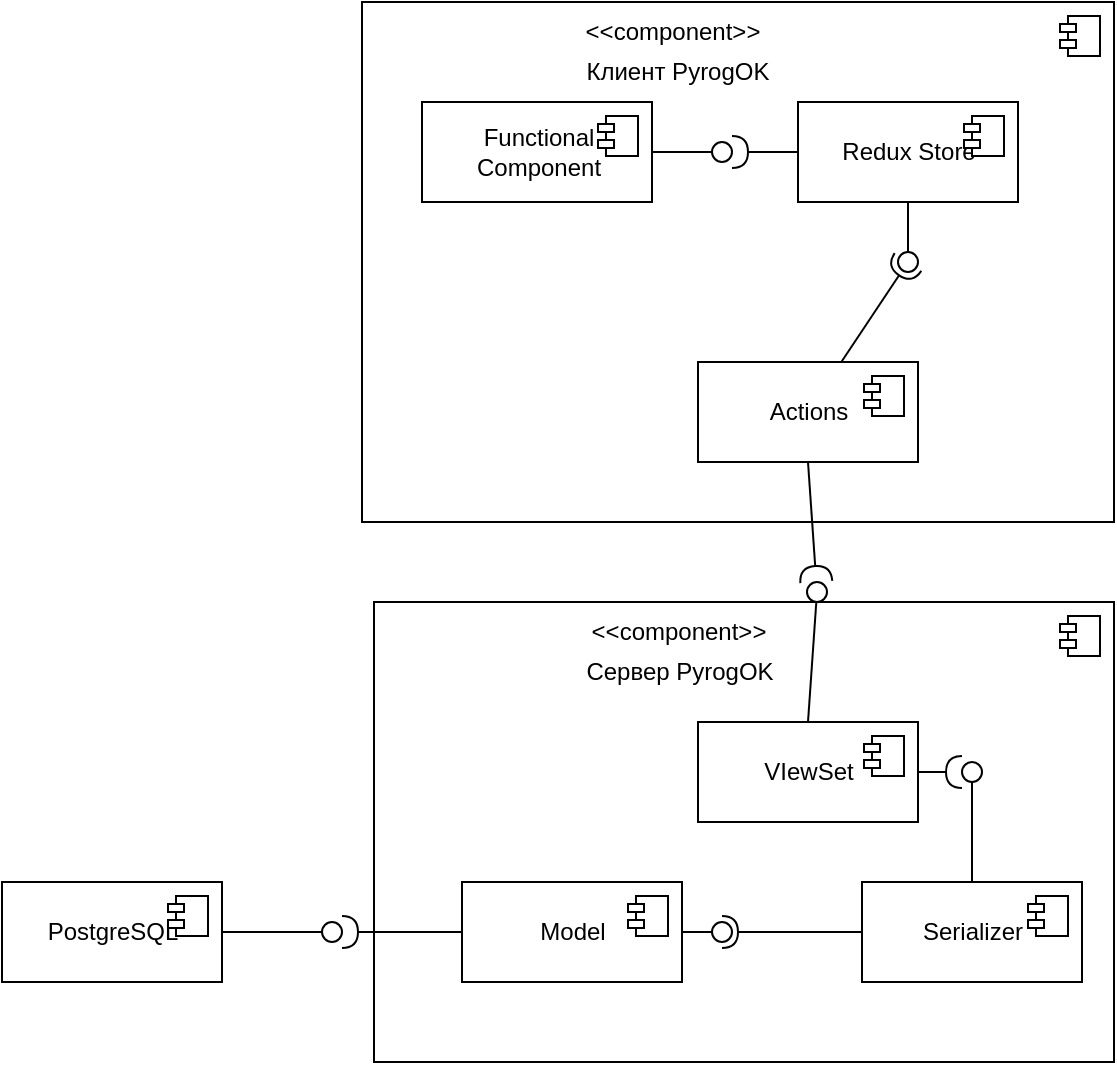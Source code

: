 <mxfile version="20.6.2" type="device"><diagram id="oTwKfko1Kro9Z-XUz21w" name="Страница 1"><mxGraphModel dx="1422" dy="715" grid="1" gridSize="10" guides="1" tooltips="1" connect="1" arrows="1" fold="1" page="1" pageScale="1" pageWidth="827" pageHeight="1169" math="0" shadow="0"><root><mxCell id="0"/><mxCell id="1" parent="0"/><mxCell id="mDrGMRs_Q6UIofxlvuWd-63" value="" style="html=1;dropTarget=0;" parent="1" vertex="1"><mxGeometry x="246" y="310" width="370" height="230" as="geometry"/></mxCell><mxCell id="mDrGMRs_Q6UIofxlvuWd-64" value="" style="shape=module;jettyWidth=8;jettyHeight=4;" parent="mDrGMRs_Q6UIofxlvuWd-63" vertex="1"><mxGeometry x="1" width="20" height="20" relative="1" as="geometry"><mxPoint x="-27" y="7" as="offset"/></mxGeometry></mxCell><mxCell id="mDrGMRs_Q6UIofxlvuWd-60" value="" style="html=1;dropTarget=0;" parent="1" vertex="1"><mxGeometry x="240" y="10" width="376" height="260" as="geometry"/></mxCell><mxCell id="mDrGMRs_Q6UIofxlvuWd-61" value="" style="shape=module;jettyWidth=8;jettyHeight=4;" parent="mDrGMRs_Q6UIofxlvuWd-60" vertex="1"><mxGeometry x="1" width="20" height="20" relative="1" as="geometry"><mxPoint x="-27" y="7" as="offset"/></mxGeometry></mxCell><mxCell id="mDrGMRs_Q6UIofxlvuWd-11" value="Functional &lt;br&gt;Component" style="html=1;dropTarget=0;" parent="1" vertex="1"><mxGeometry x="270" y="60" width="115" height="50" as="geometry"/></mxCell><mxCell id="mDrGMRs_Q6UIofxlvuWd-12" value="" style="shape=module;jettyWidth=8;jettyHeight=4;" parent="mDrGMRs_Q6UIofxlvuWd-11" vertex="1"><mxGeometry x="1" width="20" height="20" relative="1" as="geometry"><mxPoint x="-27" y="7" as="offset"/></mxGeometry></mxCell><mxCell id="mDrGMRs_Q6UIofxlvuWd-14" value="Redux Store" style="html=1;dropTarget=0;" parent="1" vertex="1"><mxGeometry x="458" y="60" width="110" height="50" as="geometry"/></mxCell><mxCell id="mDrGMRs_Q6UIofxlvuWd-15" value="" style="shape=module;jettyWidth=8;jettyHeight=4;" parent="mDrGMRs_Q6UIofxlvuWd-14" vertex="1"><mxGeometry x="1" width="20" height="20" relative="1" as="geometry"><mxPoint x="-27" y="7" as="offset"/></mxGeometry></mxCell><mxCell id="mDrGMRs_Q6UIofxlvuWd-16" value="Actions" style="html=1;dropTarget=0;" parent="1" vertex="1"><mxGeometry x="408" y="190" width="110" height="50" as="geometry"/></mxCell><mxCell id="mDrGMRs_Q6UIofxlvuWd-17" value="" style="shape=module;jettyWidth=8;jettyHeight=4;" parent="mDrGMRs_Q6UIofxlvuWd-16" vertex="1"><mxGeometry x="1" width="20" height="20" relative="1" as="geometry"><mxPoint x="-27" y="7" as="offset"/></mxGeometry></mxCell><mxCell id="mDrGMRs_Q6UIofxlvuWd-19" value="" style="rounded=0;orthogonalLoop=1;jettySize=auto;html=1;endArrow=halfCircle;endFill=0;endSize=6;strokeWidth=1;sketch=0;" parent="1" source="mDrGMRs_Q6UIofxlvuWd-14" edge="1" target="mDrGMRs_Q6UIofxlvuWd-20"><mxGeometry relative="1" as="geometry"><mxPoint x="702.5" y="195" as="sourcePoint"/><mxPoint x="327.5" y="150" as="targetPoint"/></mxGeometry></mxCell><mxCell id="mDrGMRs_Q6UIofxlvuWd-20" value="" style="ellipse;whiteSpace=wrap;html=1;align=center;aspect=fixed;resizable=0;points=[];outlineConnect=0;sketch=0;" parent="1" vertex="1"><mxGeometry x="415" y="80" width="10" height="10" as="geometry"/></mxCell><mxCell id="mDrGMRs_Q6UIofxlvuWd-21" value="" style="rounded=0;orthogonalLoop=1;jettySize=auto;html=1;endArrow=none;endFill=0;sketch=0;sourcePerimeterSpacing=0;exitX=1;exitY=0.5;exitDx=0;exitDy=0;" parent="1" source="mDrGMRs_Q6UIofxlvuWd-11" target="mDrGMRs_Q6UIofxlvuWd-20" edge="1"><mxGeometry relative="1" as="geometry"><mxPoint x="327.5" y="110" as="sourcePoint"/><mxPoint x="327.5" y="150" as="targetPoint"/></mxGeometry></mxCell><mxCell id="mDrGMRs_Q6UIofxlvuWd-22" value="" style="rounded=0;orthogonalLoop=1;jettySize=auto;html=1;endArrow=none;endFill=0;sketch=0;sourcePerimeterSpacing=0;targetPerimeterSpacing=0;" parent="1" source="mDrGMRs_Q6UIofxlvuWd-14" target="mDrGMRs_Q6UIofxlvuWd-24" edge="1"><mxGeometry relative="1" as="geometry"><mxPoint x="410" y="215" as="sourcePoint"/></mxGeometry></mxCell><mxCell id="mDrGMRs_Q6UIofxlvuWd-23" value="" style="rounded=0;orthogonalLoop=1;jettySize=auto;html=1;endArrow=halfCircle;endFill=0;entryX=0.5;entryY=0.5;endSize=6;strokeWidth=1;sketch=0;" parent="1" source="mDrGMRs_Q6UIofxlvuWd-16" target="mDrGMRs_Q6UIofxlvuWd-24" edge="1"><mxGeometry relative="1" as="geometry"><mxPoint x="450" y="215" as="sourcePoint"/></mxGeometry></mxCell><mxCell id="mDrGMRs_Q6UIofxlvuWd-24" value="" style="ellipse;whiteSpace=wrap;html=1;align=center;aspect=fixed;resizable=0;points=[];outlineConnect=0;sketch=0;" parent="1" vertex="1"><mxGeometry x="508" y="135" width="10" height="10" as="geometry"/></mxCell><mxCell id="mDrGMRs_Q6UIofxlvuWd-30" value="VIewSet" style="html=1;dropTarget=0;" parent="1" vertex="1"><mxGeometry x="408" y="370" width="110" height="50" as="geometry"/></mxCell><mxCell id="mDrGMRs_Q6UIofxlvuWd-31" value="" style="shape=module;jettyWidth=8;jettyHeight=4;" parent="mDrGMRs_Q6UIofxlvuWd-30" vertex="1"><mxGeometry x="1" width="20" height="20" relative="1" as="geometry"><mxPoint x="-27" y="7" as="offset"/></mxGeometry></mxCell><mxCell id="mDrGMRs_Q6UIofxlvuWd-32" value="Serializer" style="html=1;dropTarget=0;" parent="1" vertex="1"><mxGeometry x="490" y="450" width="110" height="50" as="geometry"/></mxCell><mxCell id="mDrGMRs_Q6UIofxlvuWd-33" value="" style="shape=module;jettyWidth=8;jettyHeight=4;" parent="mDrGMRs_Q6UIofxlvuWd-32" vertex="1"><mxGeometry x="1" width="20" height="20" relative="1" as="geometry"><mxPoint x="-27" y="7" as="offset"/></mxGeometry></mxCell><mxCell id="mDrGMRs_Q6UIofxlvuWd-34" value="Model" style="html=1;dropTarget=0;" parent="1" vertex="1"><mxGeometry x="290" y="450" width="110" height="50" as="geometry"/></mxCell><mxCell id="mDrGMRs_Q6UIofxlvuWd-35" value="" style="shape=module;jettyWidth=8;jettyHeight=4;" parent="mDrGMRs_Q6UIofxlvuWd-34" vertex="1"><mxGeometry x="1" width="20" height="20" relative="1" as="geometry"><mxPoint x="-27" y="7" as="offset"/></mxGeometry></mxCell><mxCell id="mDrGMRs_Q6UIofxlvuWd-36" value="PostgreSQL" style="html=1;dropTarget=0;" parent="1" vertex="1"><mxGeometry x="60" y="450" width="110" height="50" as="geometry"/></mxCell><mxCell id="mDrGMRs_Q6UIofxlvuWd-37" value="" style="shape=module;jettyWidth=8;jettyHeight=4;" parent="mDrGMRs_Q6UIofxlvuWd-36" vertex="1"><mxGeometry x="1" width="20" height="20" relative="1" as="geometry"><mxPoint x="-27" y="7" as="offset"/></mxGeometry></mxCell><mxCell id="mDrGMRs_Q6UIofxlvuWd-38" value="" style="rounded=0;orthogonalLoop=1;jettySize=auto;html=1;endArrow=none;endFill=0;sketch=0;sourcePerimeterSpacing=0;targetPerimeterSpacing=0;entryX=0.5;entryY=0;entryDx=0;entryDy=0;" parent="1" target="mDrGMRs_Q6UIofxlvuWd-30" edge="1" source="mDrGMRs_Q6UIofxlvuWd-40"><mxGeometry relative="1" as="geometry"><mxPoint x="515" y="310" as="sourcePoint"/><mxPoint x="520" y="300" as="targetPoint"/></mxGeometry></mxCell><mxCell id="mDrGMRs_Q6UIofxlvuWd-39" value="" style="rounded=0;orthogonalLoop=1;jettySize=auto;html=1;endArrow=halfCircle;endFill=0;endSize=6;strokeWidth=1;sketch=0;exitX=0.5;exitY=1;exitDx=0;exitDy=0;" parent="1" source="mDrGMRs_Q6UIofxlvuWd-16" edge="1" target="mDrGMRs_Q6UIofxlvuWd-40"><mxGeometry relative="1" as="geometry"><mxPoint x="390" y="335" as="sourcePoint"/><mxPoint x="515" y="300" as="targetPoint"/></mxGeometry></mxCell><mxCell id="mDrGMRs_Q6UIofxlvuWd-40" value="" style="ellipse;whiteSpace=wrap;html=1;align=center;aspect=fixed;resizable=0;points=[];outlineConnect=0;sketch=0;" parent="1" vertex="1"><mxGeometry x="462.5" y="300" width="10" height="10" as="geometry"/></mxCell><mxCell id="mDrGMRs_Q6UIofxlvuWd-46" value="" style="rounded=0;orthogonalLoop=1;jettySize=auto;html=1;endArrow=halfCircle;endFill=0;endSize=6;strokeWidth=1;sketch=0;exitX=1;exitY=0.5;exitDx=0;exitDy=0;" parent="1" source="mDrGMRs_Q6UIofxlvuWd-30" edge="1" target="mDrGMRs_Q6UIofxlvuWd-47"><mxGeometry relative="1" as="geometry"><mxPoint x="390" y="335" as="sourcePoint"/><mxPoint x="515" y="430" as="targetPoint"/></mxGeometry></mxCell><mxCell id="mDrGMRs_Q6UIofxlvuWd-47" value="" style="ellipse;whiteSpace=wrap;html=1;align=center;aspect=fixed;resizable=0;points=[];outlineConnect=0;sketch=0;" parent="1" vertex="1"><mxGeometry x="540" y="390" width="10" height="10" as="geometry"/></mxCell><mxCell id="mDrGMRs_Q6UIofxlvuWd-51" value="" style="rounded=0;orthogonalLoop=1;jettySize=auto;html=1;endArrow=none;endFill=0;sketch=0;sourcePerimeterSpacing=0;exitX=0.5;exitY=0;exitDx=0;exitDy=0;" parent="1" source="mDrGMRs_Q6UIofxlvuWd-32" target="mDrGMRs_Q6UIofxlvuWd-47" edge="1"><mxGeometry relative="1" as="geometry"><mxPoint x="515" y="450" as="sourcePoint"/><mxPoint x="515" y="430" as="targetPoint"/></mxGeometry></mxCell><mxCell id="mDrGMRs_Q6UIofxlvuWd-52" value="" style="rounded=0;orthogonalLoop=1;jettySize=auto;html=1;endArrow=none;endFill=0;sketch=0;sourcePerimeterSpacing=0;targetPerimeterSpacing=0;exitX=1;exitY=0.5;exitDx=0;exitDy=0;" parent="1" source="mDrGMRs_Q6UIofxlvuWd-34" target="mDrGMRs_Q6UIofxlvuWd-54" edge="1"><mxGeometry relative="1" as="geometry"><mxPoint x="350" y="335" as="sourcePoint"/></mxGeometry></mxCell><mxCell id="mDrGMRs_Q6UIofxlvuWd-53" value="" style="rounded=0;orthogonalLoop=1;jettySize=auto;html=1;endArrow=halfCircle;endFill=0;endSize=6;strokeWidth=1;sketch=0;exitX=0;exitY=0.5;exitDx=0;exitDy=0;" parent="1" source="mDrGMRs_Q6UIofxlvuWd-32" edge="1"><mxGeometry relative="1" as="geometry"><mxPoint x="390" y="335" as="sourcePoint"/><mxPoint x="420" y="475" as="targetPoint"/></mxGeometry></mxCell><mxCell id="mDrGMRs_Q6UIofxlvuWd-54" value="" style="ellipse;whiteSpace=wrap;html=1;align=center;aspect=fixed;resizable=0;points=[];outlineConnect=0;sketch=0;" parent="1" vertex="1"><mxGeometry x="415" y="470" width="10" height="10" as="geometry"/></mxCell><mxCell id="mDrGMRs_Q6UIofxlvuWd-56" value="" style="rounded=0;orthogonalLoop=1;jettySize=auto;html=1;endArrow=none;endFill=0;sketch=0;targetPerimeterSpacing=0;exitX=1;exitY=0.5;exitDx=0;exitDy=0;startArrow=none;" parent="1" source="mDrGMRs_Q6UIofxlvuWd-58" edge="1"><mxGeometry relative="1" as="geometry"><mxPoint x="350" y="335" as="sourcePoint"/><mxPoint x="230" y="475" as="targetPoint"/></mxGeometry></mxCell><mxCell id="mDrGMRs_Q6UIofxlvuWd-57" value="" style="rounded=0;orthogonalLoop=1;jettySize=auto;html=1;endArrow=halfCircle;endFill=0;endSize=6;strokeWidth=1;sketch=0;exitX=0;exitY=0.5;exitDx=0;exitDy=0;" parent="1" source="mDrGMRs_Q6UIofxlvuWd-34" edge="1"><mxGeometry relative="1" as="geometry"><mxPoint x="390" y="335" as="sourcePoint"/><mxPoint x="230" y="475" as="targetPoint"/></mxGeometry></mxCell><mxCell id="mDrGMRs_Q6UIofxlvuWd-58" value="" style="ellipse;whiteSpace=wrap;html=1;align=center;aspect=fixed;resizable=0;points=[];outlineConnect=0;sketch=0;" parent="1" vertex="1"><mxGeometry x="220" y="470" width="10" height="10" as="geometry"/></mxCell><mxCell id="mDrGMRs_Q6UIofxlvuWd-59" value="" style="rounded=0;orthogonalLoop=1;jettySize=auto;html=1;endArrow=none;endFill=0;sketch=0;sourcePerimeterSpacing=0;exitX=1;exitY=0.5;exitDx=0;exitDy=0;" parent="1" source="mDrGMRs_Q6UIofxlvuWd-36" target="mDrGMRs_Q6UIofxlvuWd-58" edge="1"><mxGeometry relative="1" as="geometry"><mxPoint x="170" y="475.0" as="sourcePoint"/><mxPoint x="230" y="475.0" as="targetPoint"/></mxGeometry></mxCell><mxCell id="mDrGMRs_Q6UIofxlvuWd-62" value="Клиент PyrogOK" style="text;html=1;strokeColor=none;fillColor=none;align=center;verticalAlign=middle;whiteSpace=wrap;rounded=0;" parent="1" vertex="1"><mxGeometry x="322.5" y="30" width="150" height="30" as="geometry"/></mxCell><mxCell id="mDrGMRs_Q6UIofxlvuWd-65" value="Сервер PyrogOK" style="text;html=1;strokeColor=none;fillColor=none;align=center;verticalAlign=middle;whiteSpace=wrap;rounded=0;" parent="1" vertex="1"><mxGeometry x="340" y="330" width="118" height="30" as="geometry"/></mxCell><mxCell id="H4ofCq9bk3lnZ_QLIRmF-1" value="&amp;lt;&amp;lt;component&amp;gt;&amp;gt;" style="text;html=1;align=center;verticalAlign=middle;resizable=0;points=[];autosize=1;strokeColor=none;fillColor=none;" vertex="1" parent="1"><mxGeometry x="342.5" y="310" width="110" height="30" as="geometry"/></mxCell><mxCell id="H4ofCq9bk3lnZ_QLIRmF-2" value="&amp;lt;&amp;lt;component&amp;gt;&amp;gt;" style="text;html=1;align=center;verticalAlign=middle;resizable=0;points=[];autosize=1;strokeColor=none;fillColor=none;" vertex="1" parent="1"><mxGeometry x="340" y="10" width="110" height="30" as="geometry"/></mxCell></root></mxGraphModel></diagram></mxfile>